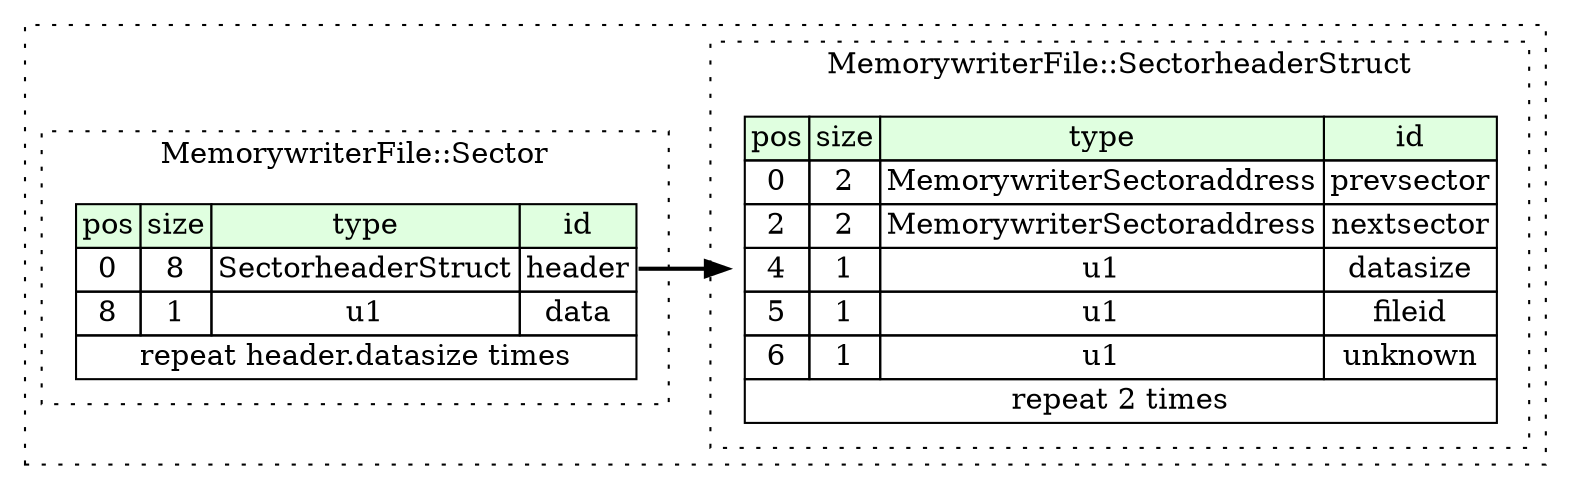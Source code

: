 digraph {
	rankdir=LR;
	node [shape=plaintext];
	subgraph cluster__memorywriter_file {
		
		graph[style=dotted];

		
		subgraph cluster__sectorheader_struct {
			label="MemorywriterFile::SectorheaderStruct";
			graph[style=dotted];

			sectorheader_struct__seq [label=<<TABLE BORDER="0" CELLBORDER="1" CELLSPACING="0">
				<TR><TD BGCOLOR="#E0FFE0">pos</TD><TD BGCOLOR="#E0FFE0">size</TD><TD BGCOLOR="#E0FFE0">type</TD><TD BGCOLOR="#E0FFE0">id</TD></TR>
				<TR><TD PORT="prevsector_pos">0</TD><TD PORT="prevsector_size">2</TD><TD>MemorywriterSectoraddress</TD><TD PORT="prevsector_type">prevsector</TD></TR>
				<TR><TD PORT="nextsector_pos">2</TD><TD PORT="nextsector_size">2</TD><TD>MemorywriterSectoraddress</TD><TD PORT="nextsector_type">nextsector</TD></TR>
				<TR><TD PORT="datasize_pos">4</TD><TD PORT="datasize_size">1</TD><TD>u1</TD><TD PORT="datasize_type">datasize</TD></TR>
				<TR><TD PORT="fileid_pos">5</TD><TD PORT="fileid_size">1</TD><TD>u1</TD><TD PORT="fileid_type">fileid</TD></TR>
				<TR><TD PORT="unknown_pos">6</TD><TD PORT="unknown_size">1</TD><TD>u1</TD><TD PORT="unknown_type">unknown</TD></TR>
				<TR><TD COLSPAN="4" PORT="unknown__repeat">repeat 2 times</TD></TR>
			</TABLE>>];
		}
		subgraph cluster__sector {
			label="MemorywriterFile::Sector";
			graph[style=dotted];

			sector__seq [label=<<TABLE BORDER="0" CELLBORDER="1" CELLSPACING="0">
				<TR><TD BGCOLOR="#E0FFE0">pos</TD><TD BGCOLOR="#E0FFE0">size</TD><TD BGCOLOR="#E0FFE0">type</TD><TD BGCOLOR="#E0FFE0">id</TD></TR>
				<TR><TD PORT="header_pos">0</TD><TD PORT="header_size">8</TD><TD>SectorheaderStruct</TD><TD PORT="header_type">header</TD></TR>
				<TR><TD PORT="data_pos">8</TD><TD PORT="data_size">1</TD><TD>u1</TD><TD PORT="data_type">data</TD></TR>
				<TR><TD COLSPAN="4" PORT="data__repeat">repeat header.datasize times</TD></TR>
			</TABLE>>];
		}
		
	}
	
	sector__seq:header_type -> sectorheader_struct__seq [style=bold];
	
}
